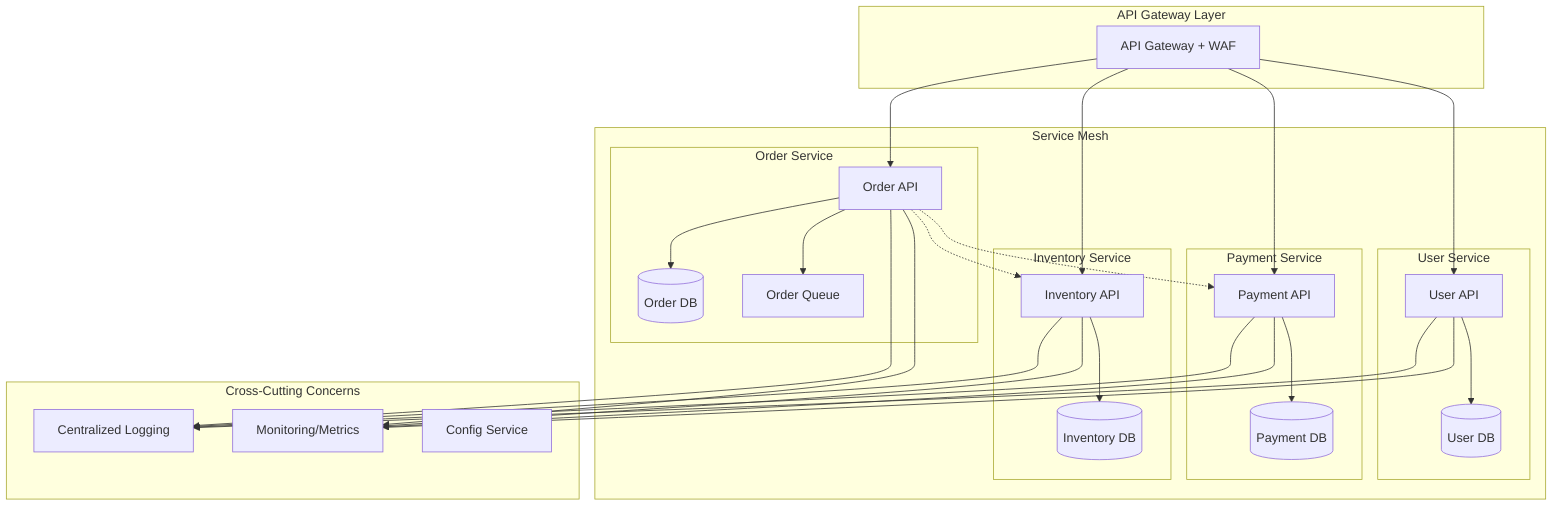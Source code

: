 graph TB
    subgraph "API Gateway Layer"
        APIGW[API Gateway + WAF]
    end
    
    subgraph "Service Mesh"
        subgraph "User Service"
            USER_API[User API]
            USER_DB[(User DB)]
        end
        
        subgraph "Order Service"
            ORDER_API[Order API]
            ORDER_DB[(Order DB)]
            ORDER_QUEUE[Order Queue]
        end
        
        subgraph "Payment Service"
            PAY_API[Payment API]
            PAY_DB[(Payment DB)]
        end
        
        subgraph "Inventory Service"
            INV_API[Inventory API]
            INV_DB[(Inventory DB)]
        end
    end
    
    subgraph "Cross-Cutting Concerns"
        LOG[Centralized Logging]
        MON[Monitoring/Metrics]
        CONFIG[Config Service]
    end
    
    APIGW --> USER_API
    APIGW --> ORDER_API
    APIGW --> PAY_API
    APIGW --> INV_API
    
    USER_API --> USER_DB
    ORDER_API --> ORDER_DB
    ORDER_API --> ORDER_QUEUE
    PAY_API --> PAY_DB
    INV_API --> INV_DB
    
    ORDER_API -.-> PAY_API
    ORDER_API -.-> INV_API
    
    USER_API --> LOG
    ORDER_API --> LOG
    PAY_API --> LOG
    INV_API --> LOG
    
    USER_API --> MON
    ORDER_API --> MON
    PAY_API --> MON
    INV_API --> MON